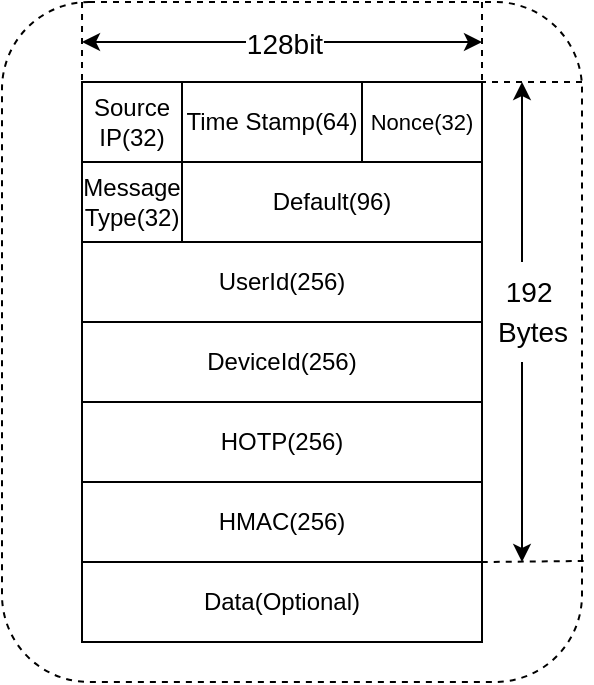 <mxfile version="23.1.7" type="github">
  <diagram name="第 1 页" id="qGIdX1olKemFDS8tXgz6">
    <mxGraphModel dx="941" dy="479" grid="1" gridSize="10" guides="1" tooltips="1" connect="1" arrows="1" fold="1" page="1" pageScale="1" pageWidth="827" pageHeight="1169" math="0" shadow="0">
      <root>
        <mxCell id="0" />
        <mxCell id="1" parent="0" />
        <mxCell id="s9OYYba4y8QbkQLgZbTi-22" value="" style="rounded=1;whiteSpace=wrap;html=1;dashed=1;" parent="1" vertex="1">
          <mxGeometry x="120" y="210" width="290" height="340" as="geometry" />
        </mxCell>
        <mxCell id="s9OYYba4y8QbkQLgZbTi-2" value="&lt;font style=&quot;font-size: 12px;&quot;&gt;Source IP(32)&lt;/font&gt;" style="rounded=0;whiteSpace=wrap;html=1;" parent="1" vertex="1">
          <mxGeometry x="160" y="250" width="50" height="40" as="geometry" />
        </mxCell>
        <mxCell id="s9OYYba4y8QbkQLgZbTi-4" value="&lt;font style=&quot;font-size: 12px;&quot;&gt;Time Stamp(64)&lt;/font&gt;" style="rounded=0;whiteSpace=wrap;html=1;" parent="1" vertex="1">
          <mxGeometry x="210" y="250" width="90" height="40" as="geometry" />
        </mxCell>
        <mxCell id="s9OYYba4y8QbkQLgZbTi-5" value="&lt;font style=&quot;font-size: 11px;&quot;&gt;Nonce(32)&lt;/font&gt;" style="rounded=0;whiteSpace=wrap;html=1;" parent="1" vertex="1">
          <mxGeometry x="300" y="250" width="60" height="40" as="geometry" />
        </mxCell>
        <mxCell id="s9OYYba4y8QbkQLgZbTi-6" value="&lt;font style=&quot;font-size: 12px;&quot;&gt;Message Type(32)&lt;/font&gt;" style="rounded=0;whiteSpace=wrap;html=1;" parent="1" vertex="1">
          <mxGeometry x="160" y="290" width="50" height="40" as="geometry" />
        </mxCell>
        <mxCell id="s9OYYba4y8QbkQLgZbTi-7" value="&lt;font style=&quot;font-size: 12px;&quot;&gt;Default(96)&lt;/font&gt;" style="rounded=0;whiteSpace=wrap;html=1;" parent="1" vertex="1">
          <mxGeometry x="210" y="290" width="150" height="40" as="geometry" />
        </mxCell>
        <mxCell id="s9OYYba4y8QbkQLgZbTi-8" value="&lt;font style=&quot;font-size: 12px;&quot;&gt;UserId(256)&lt;/font&gt;" style="rounded=0;whiteSpace=wrap;html=1;" parent="1" vertex="1">
          <mxGeometry x="160" y="330" width="200" height="40" as="geometry" />
        </mxCell>
        <mxCell id="s9OYYba4y8QbkQLgZbTi-9" value="&lt;font style=&quot;font-size: 12px;&quot;&gt;DeviceId(256)&lt;/font&gt;" style="rounded=0;whiteSpace=wrap;html=1;" parent="1" vertex="1">
          <mxGeometry x="160" y="370" width="200" height="40" as="geometry" />
        </mxCell>
        <mxCell id="s9OYYba4y8QbkQLgZbTi-10" value="&lt;font style=&quot;font-size: 12px;&quot;&gt;HOTP(256)&lt;/font&gt;" style="rounded=0;whiteSpace=wrap;html=1;" parent="1" vertex="1">
          <mxGeometry x="160" y="410" width="200" height="40" as="geometry" />
        </mxCell>
        <mxCell id="s9OYYba4y8QbkQLgZbTi-11" value="&lt;font style=&quot;font-size: 12px;&quot;&gt;HMAC(256)&lt;/font&gt;" style="rounded=0;whiteSpace=wrap;html=1;" parent="1" vertex="1">
          <mxGeometry x="160" y="450" width="200" height="40" as="geometry" />
        </mxCell>
        <mxCell id="s9OYYba4y8QbkQLgZbTi-12" value="&lt;font style=&quot;font-size: 12px;&quot;&gt;Data(Optional)&lt;/font&gt;" style="rounded=0;whiteSpace=wrap;html=1;" parent="1" vertex="1">
          <mxGeometry x="160" y="490" width="200" height="40" as="geometry" />
        </mxCell>
        <mxCell id="s9OYYba4y8QbkQLgZbTi-18" value="" style="endArrow=classic;html=1;rounded=0;" parent="1" edge="1">
          <mxGeometry width="50" height="50" relative="1" as="geometry">
            <mxPoint x="380" y="340" as="sourcePoint" />
            <mxPoint x="380" y="250" as="targetPoint" />
          </mxGeometry>
        </mxCell>
        <mxCell id="s9OYYba4y8QbkQLgZbTi-19" value="&lt;font style=&quot;font-size: 14px;&quot;&gt;192&amp;nbsp;&lt;/font&gt;" style="text;html=1;align=center;verticalAlign=middle;resizable=0;points=[];autosize=1;strokeColor=none;fillColor=none;" parent="1" vertex="1">
          <mxGeometry x="360" y="340" width="50" height="30" as="geometry" />
        </mxCell>
        <mxCell id="s9OYYba4y8QbkQLgZbTi-20" value="" style="endArrow=classic;html=1;rounded=0;" parent="1" edge="1">
          <mxGeometry width="50" height="50" relative="1" as="geometry">
            <mxPoint x="380" y="390" as="sourcePoint" />
            <mxPoint x="380" y="490" as="targetPoint" />
          </mxGeometry>
        </mxCell>
        <mxCell id="25uc74MHek1rK1InN4yQ-1" value="&lt;font style=&quot;font-size: 14px;&quot;&gt;Bytes&lt;/font&gt;" style="text;html=1;align=center;verticalAlign=middle;resizable=0;points=[];autosize=1;strokeColor=none;fillColor=none;" parent="1" vertex="1">
          <mxGeometry x="355" y="360" width="60" height="30" as="geometry" />
        </mxCell>
        <mxCell id="AJHgo6v1ZA7V8i6cKt8h-1" value="" style="endArrow=none;html=1;rounded=0;entryX=1;entryY=0;entryDx=0;entryDy=0;dashed=1;" parent="1" target="s9OYYba4y8QbkQLgZbTi-5" edge="1">
          <mxGeometry width="50" height="50" relative="1" as="geometry">
            <mxPoint x="410" y="250" as="sourcePoint" />
            <mxPoint x="70" y="320" as="targetPoint" />
          </mxGeometry>
        </mxCell>
        <mxCell id="AJHgo6v1ZA7V8i6cKt8h-2" value="" style="endArrow=none;html=1;rounded=0;entryX=1;entryY=0;entryDx=0;entryDy=0;dashed=1;exitX=1.003;exitY=0.822;exitDx=0;exitDy=0;exitPerimeter=0;" parent="1" source="s9OYYba4y8QbkQLgZbTi-22" edge="1">
          <mxGeometry width="50" height="50" relative="1" as="geometry">
            <mxPoint x="420" y="490" as="sourcePoint" />
            <mxPoint x="360" y="490" as="targetPoint" />
          </mxGeometry>
        </mxCell>
        <mxCell id="GYUMAI8kSHNn5boXtebQ-1" value="" style="endArrow=none;html=1;rounded=0;entryX=0;entryY=0;entryDx=0;entryDy=0;dashed=1;exitX=0.138;exitY=0;exitDx=0;exitDy=0;exitPerimeter=0;" edge="1" parent="1" source="s9OYYba4y8QbkQLgZbTi-22" target="s9OYYba4y8QbkQLgZbTi-2">
          <mxGeometry width="50" height="50" relative="1" as="geometry">
            <mxPoint x="420" y="260" as="sourcePoint" />
            <mxPoint x="370" y="260" as="targetPoint" />
          </mxGeometry>
        </mxCell>
        <mxCell id="GYUMAI8kSHNn5boXtebQ-2" value="" style="endArrow=none;html=1;rounded=0;entryX=0;entryY=0;entryDx=0;entryDy=0;dashed=1;exitX=0.138;exitY=0;exitDx=0;exitDy=0;exitPerimeter=0;" edge="1" parent="1">
          <mxGeometry width="50" height="50" relative="1" as="geometry">
            <mxPoint x="360" y="210" as="sourcePoint" />
            <mxPoint x="360" y="250" as="targetPoint" />
          </mxGeometry>
        </mxCell>
        <mxCell id="GYUMAI8kSHNn5boXtebQ-4" value="" style="endArrow=classic;startArrow=classic;html=1;rounded=0;" edge="1" parent="1">
          <mxGeometry width="50" height="50" relative="1" as="geometry">
            <mxPoint x="160" y="230" as="sourcePoint" />
            <mxPoint x="360" y="230" as="targetPoint" />
          </mxGeometry>
        </mxCell>
        <mxCell id="GYUMAI8kSHNn5boXtebQ-5" value="&lt;font style=&quot;font-size: 14px;&quot;&gt;128bit&lt;/font&gt;" style="edgeLabel;html=1;align=center;verticalAlign=middle;resizable=0;points=[];" vertex="1" connectable="0" parent="GYUMAI8kSHNn5boXtebQ-4">
          <mxGeometry x="-0.087" y="-1" relative="1" as="geometry">
            <mxPoint x="9" as="offset" />
          </mxGeometry>
        </mxCell>
      </root>
    </mxGraphModel>
  </diagram>
</mxfile>
